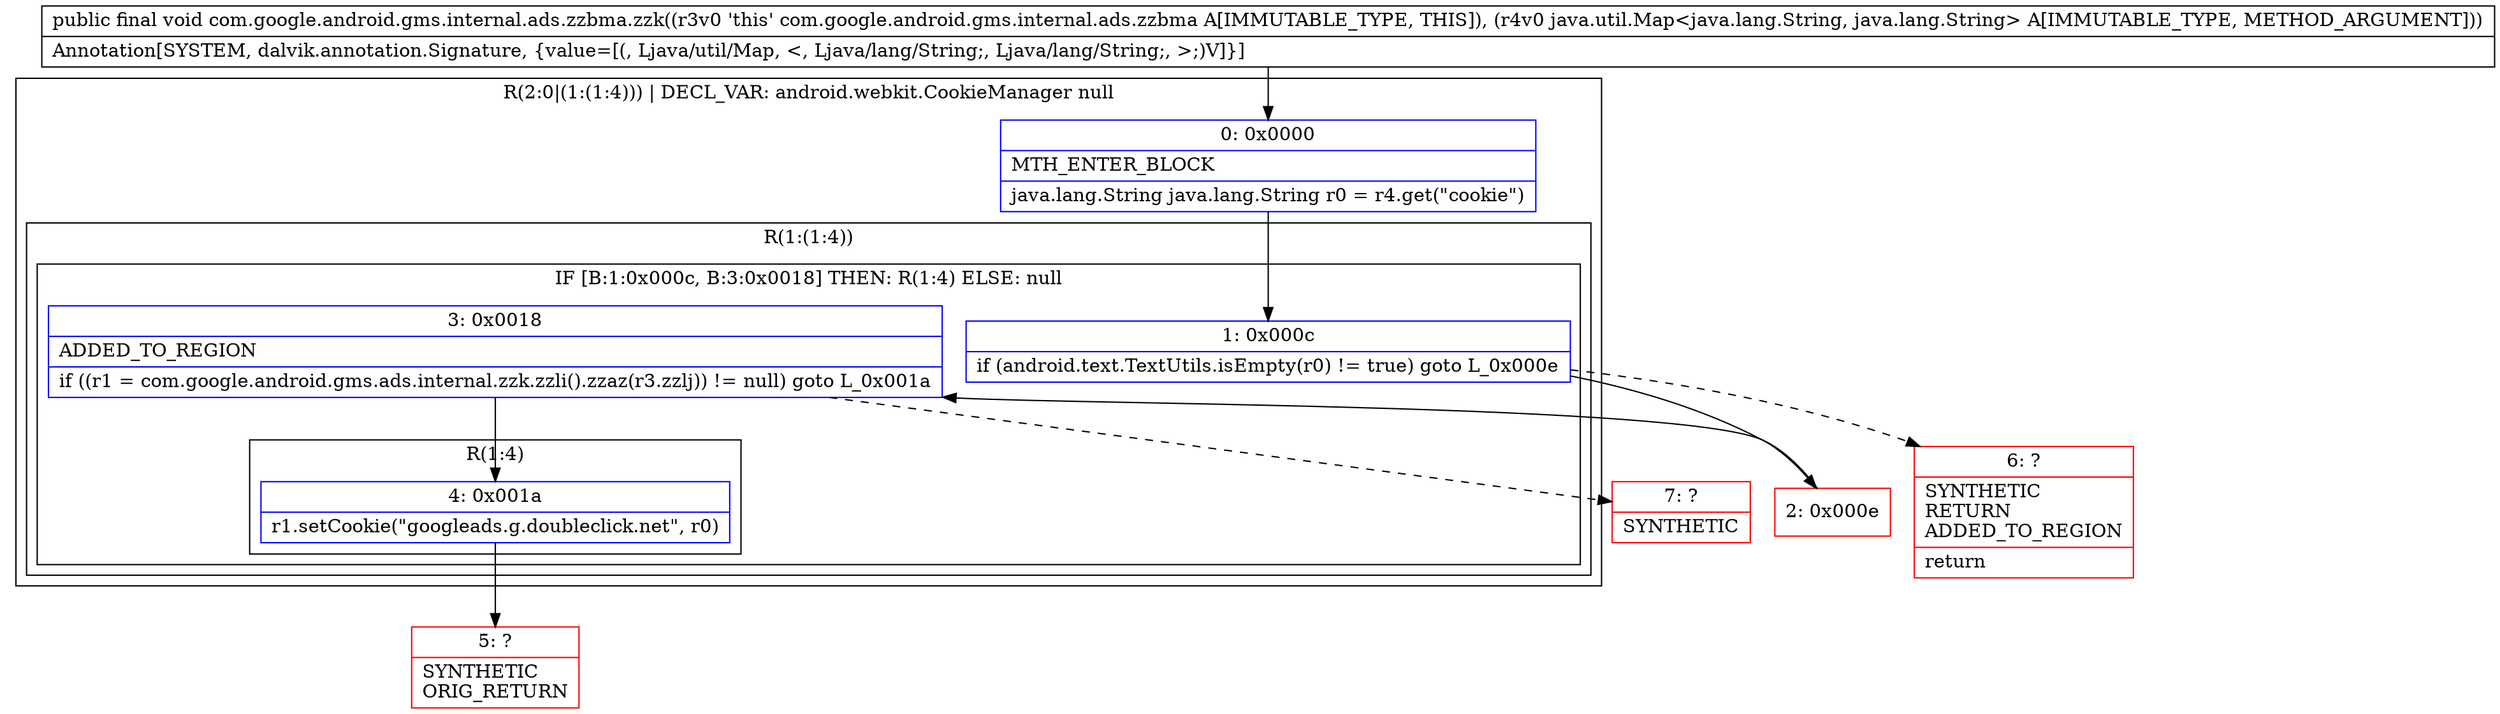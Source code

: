 digraph "CFG forcom.google.android.gms.internal.ads.zzbma.zzk(Ljava\/util\/Map;)V" {
subgraph cluster_Region_867724518 {
label = "R(2:0|(1:(1:4))) | DECL_VAR: android.webkit.CookieManager null\l";
node [shape=record,color=blue];
Node_0 [shape=record,label="{0\:\ 0x0000|MTH_ENTER_BLOCK\l|java.lang.String java.lang.String r0 = r4.get(\"cookie\")\l}"];
subgraph cluster_Region_762135445 {
label = "R(1:(1:4))";
node [shape=record,color=blue];
subgraph cluster_IfRegion_1327597273 {
label = "IF [B:1:0x000c, B:3:0x0018] THEN: R(1:4) ELSE: null";
node [shape=record,color=blue];
Node_1 [shape=record,label="{1\:\ 0x000c|if (android.text.TextUtils.isEmpty(r0) != true) goto L_0x000e\l}"];
Node_3 [shape=record,label="{3\:\ 0x0018|ADDED_TO_REGION\l|if ((r1 = com.google.android.gms.ads.internal.zzk.zzli().zzaz(r3.zzlj)) != null) goto L_0x001a\l}"];
subgraph cluster_Region_552292620 {
label = "R(1:4)";
node [shape=record,color=blue];
Node_4 [shape=record,label="{4\:\ 0x001a|r1.setCookie(\"googleads.g.doubleclick.net\", r0)\l}"];
}
}
}
}
Node_2 [shape=record,color=red,label="{2\:\ 0x000e}"];
Node_5 [shape=record,color=red,label="{5\:\ ?|SYNTHETIC\lORIG_RETURN\l}"];
Node_6 [shape=record,color=red,label="{6\:\ ?|SYNTHETIC\lRETURN\lADDED_TO_REGION\l|return\l}"];
Node_7 [shape=record,color=red,label="{7\:\ ?|SYNTHETIC\l}"];
MethodNode[shape=record,label="{public final void com.google.android.gms.internal.ads.zzbma.zzk((r3v0 'this' com.google.android.gms.internal.ads.zzbma A[IMMUTABLE_TYPE, THIS]), (r4v0 java.util.Map\<java.lang.String, java.lang.String\> A[IMMUTABLE_TYPE, METHOD_ARGUMENT]))  | Annotation[SYSTEM, dalvik.annotation.Signature, \{value=[(, Ljava\/util\/Map, \<, Ljava\/lang\/String;, Ljava\/lang\/String;, \>;)V]\}]\l}"];
MethodNode -> Node_0;
Node_0 -> Node_1;
Node_1 -> Node_2;
Node_1 -> Node_6[style=dashed];
Node_3 -> Node_4;
Node_3 -> Node_7[style=dashed];
Node_4 -> Node_5;
Node_2 -> Node_3;
}

